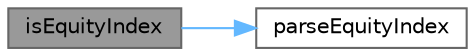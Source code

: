 digraph "isEquityIndex"
{
 // INTERACTIVE_SVG=YES
 // LATEX_PDF_SIZE
  bgcolor="transparent";
  edge [fontname=Helvetica,fontsize=10,labelfontname=Helvetica,labelfontsize=10];
  node [fontname=Helvetica,fontsize=10,shape=box,height=0.2,width=0.4];
  rankdir="LR";
  Node1 [label="isEquityIndex",height=0.2,width=0.4,color="gray40", fillcolor="grey60", style="filled", fontcolor="black",tooltip="Return true if the indexName is that of an EquityIndex, otherwise false."];
  Node1 -> Node2 [color="steelblue1",style="solid"];
  Node2 [label="parseEquityIndex",height=0.2,width=0.4,color="grey40", fillcolor="white", style="filled",URL="$group__utilities.html#ga466dd6786fde67dee3afbc594484720f",tooltip="Convert std::string (e.g SP5) to QuantExt::EquityIndex."];
}
